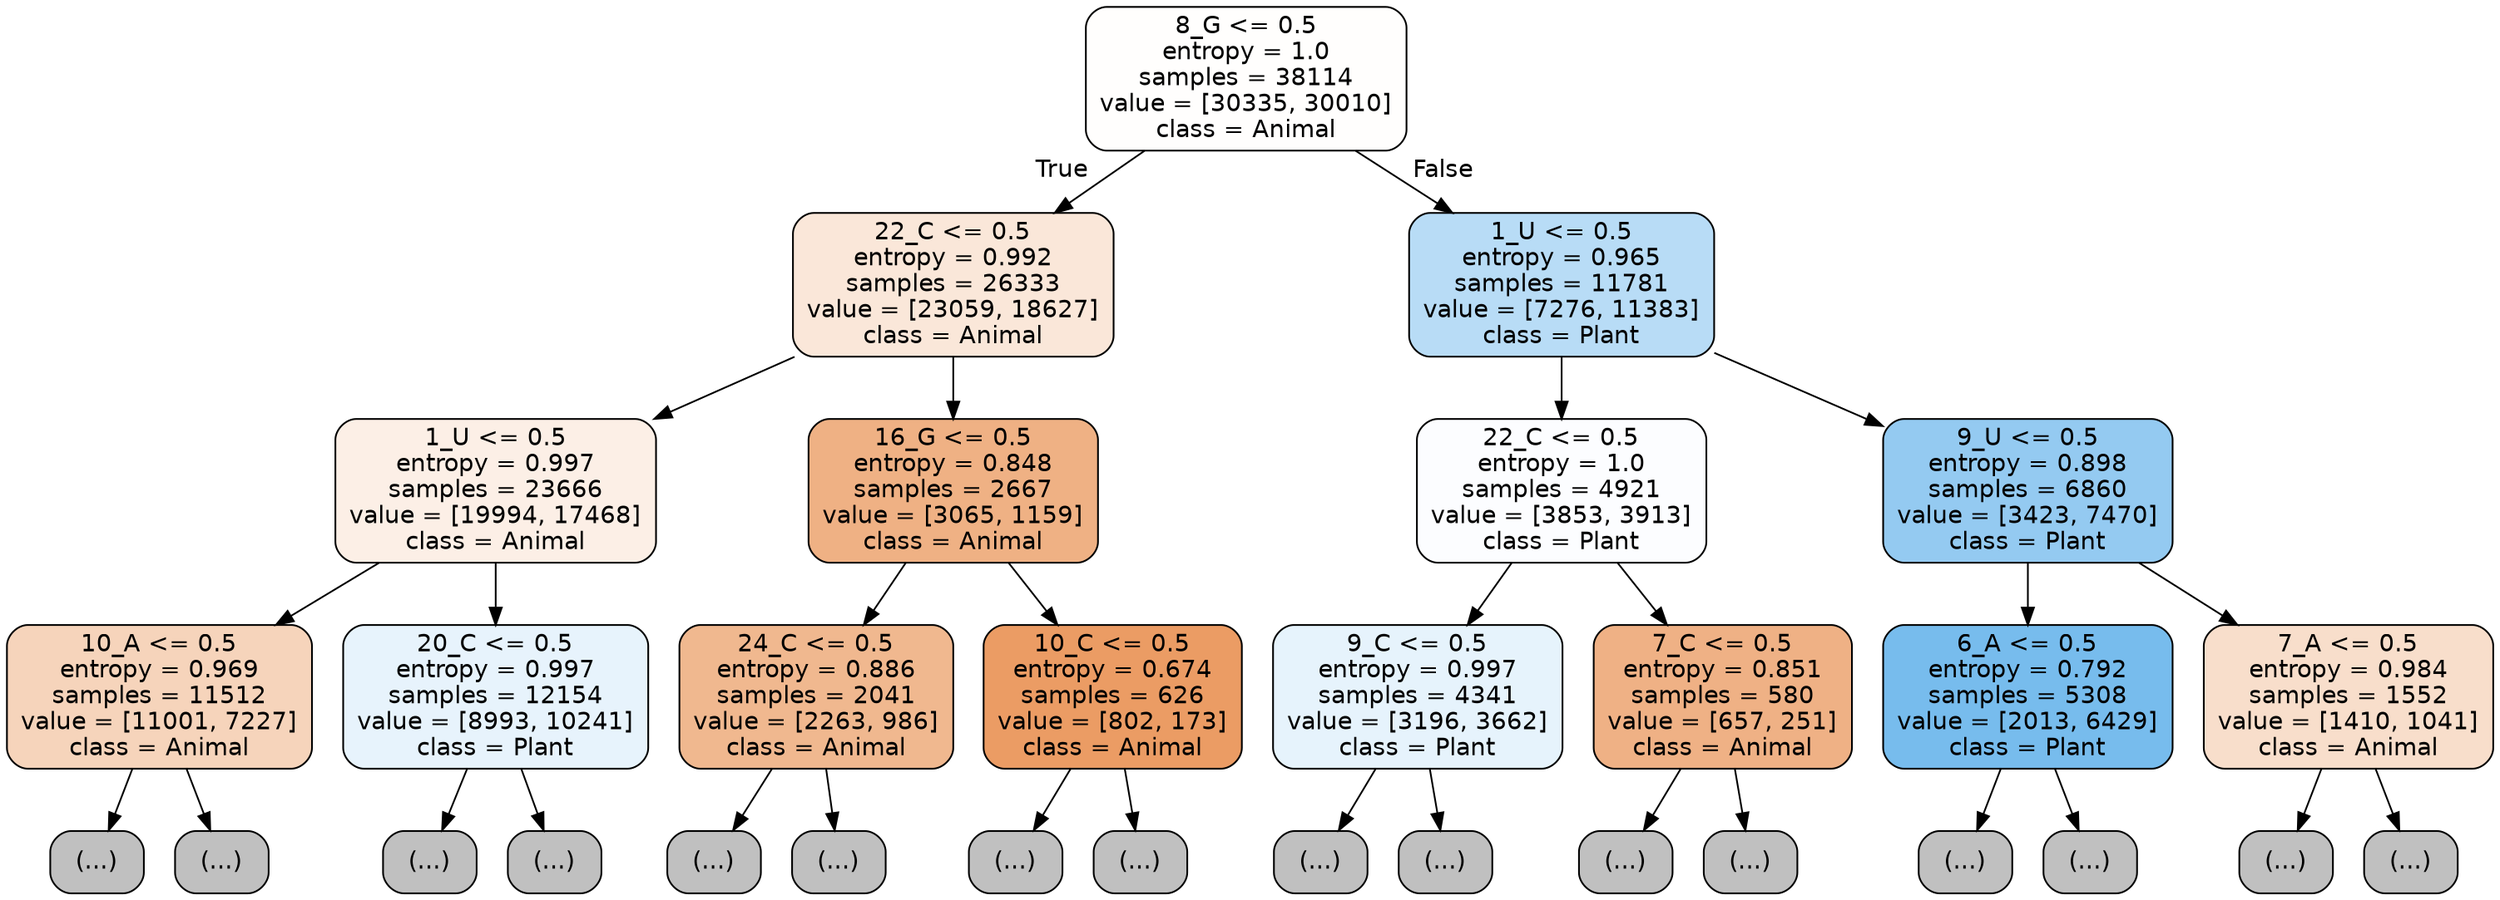 digraph Tree {
node [shape=box, style="filled, rounded", color="black", fontname="helvetica"] ;
edge [fontname="helvetica"] ;
0 [label="8_G <= 0.5\nentropy = 1.0\nsamples = 38114\nvalue = [30335, 30010]\nclass = Animal", fillcolor="#fffefd"] ;
1 [label="22_C <= 0.5\nentropy = 0.992\nsamples = 26333\nvalue = [23059, 18627]\nclass = Animal", fillcolor="#fae7d9"] ;
0 -> 1 [labeldistance=2.5, labelangle=45, headlabel="True"] ;
2 [label="1_U <= 0.5\nentropy = 0.997\nsamples = 23666\nvalue = [19994, 17468]\nclass = Animal", fillcolor="#fcefe6"] ;
1 -> 2 ;
3 [label="10_A <= 0.5\nentropy = 0.969\nsamples = 11512\nvalue = [11001, 7227]\nclass = Animal", fillcolor="#f6d4bb"] ;
2 -> 3 ;
4 [label="(...)", fillcolor="#C0C0C0"] ;
3 -> 4 ;
4849 [label="(...)", fillcolor="#C0C0C0"] ;
3 -> 4849 ;
6212 [label="20_C <= 0.5\nentropy = 0.997\nsamples = 12154\nvalue = [8993, 10241]\nclass = Plant", fillcolor="#e7f3fc"] ;
2 -> 6212 ;
6213 [label="(...)", fillcolor="#C0C0C0"] ;
6212 -> 6213 ;
9724 [label="(...)", fillcolor="#C0C0C0"] ;
6212 -> 9724 ;
10933 [label="16_G <= 0.5\nentropy = 0.848\nsamples = 2667\nvalue = [3065, 1159]\nclass = Animal", fillcolor="#efb184"] ;
1 -> 10933 ;
10934 [label="24_C <= 0.5\nentropy = 0.886\nsamples = 2041\nvalue = [2263, 986]\nclass = Animal", fillcolor="#f0b88f"] ;
10933 -> 10934 ;
10935 [label="(...)", fillcolor="#C0C0C0"] ;
10934 -> 10935 ;
11942 [label="(...)", fillcolor="#C0C0C0"] ;
10934 -> 11942 ;
11981 [label="10_C <= 0.5\nentropy = 0.674\nsamples = 626\nvalue = [802, 173]\nclass = Animal", fillcolor="#eb9c64"] ;
10933 -> 11981 ;
11982 [label="(...)", fillcolor="#C0C0C0"] ;
11981 -> 11982 ;
12221 [label="(...)", fillcolor="#C0C0C0"] ;
11981 -> 12221 ;
12266 [label="1_U <= 0.5\nentropy = 0.965\nsamples = 11781\nvalue = [7276, 11383]\nclass = Plant", fillcolor="#b8dcf6"] ;
0 -> 12266 [labeldistance=2.5, labelangle=-45, headlabel="False"] ;
12267 [label="22_C <= 0.5\nentropy = 1.0\nsamples = 4921\nvalue = [3853, 3913]\nclass = Plant", fillcolor="#fcfdff"] ;
12266 -> 12267 ;
12268 [label="9_C <= 0.5\nentropy = 0.997\nsamples = 4341\nvalue = [3196, 3662]\nclass = Plant", fillcolor="#e6f3fc"] ;
12267 -> 12268 ;
12269 [label="(...)", fillcolor="#C0C0C0"] ;
12268 -> 12269 ;
14054 [label="(...)", fillcolor="#C0C0C0"] ;
12268 -> 14054 ;
14511 [label="7_C <= 0.5\nentropy = 0.851\nsamples = 580\nvalue = [657, 251]\nclass = Animal", fillcolor="#efb185"] ;
12267 -> 14511 ;
14512 [label="(...)", fillcolor="#C0C0C0"] ;
14511 -> 14512 ;
14779 [label="(...)", fillcolor="#C0C0C0"] ;
14511 -> 14779 ;
14838 [label="9_U <= 0.5\nentropy = 0.898\nsamples = 6860\nvalue = [3423, 7470]\nclass = Plant", fillcolor="#94caf1"] ;
12266 -> 14838 ;
14839 [label="6_A <= 0.5\nentropy = 0.792\nsamples = 5308\nvalue = [2013, 6429]\nclass = Plant", fillcolor="#77bced"] ;
14838 -> 14839 ;
14840 [label="(...)", fillcolor="#C0C0C0"] ;
14839 -> 14840 ;
15931 [label="(...)", fillcolor="#C0C0C0"] ;
14839 -> 15931 ;
16302 [label="7_A <= 0.5\nentropy = 0.984\nsamples = 1552\nvalue = [1410, 1041]\nclass = Animal", fillcolor="#f8decb"] ;
14838 -> 16302 ;
16303 [label="(...)", fillcolor="#C0C0C0"] ;
16302 -> 16303 ;
16630 [label="(...)", fillcolor="#C0C0C0"] ;
16302 -> 16630 ;
}